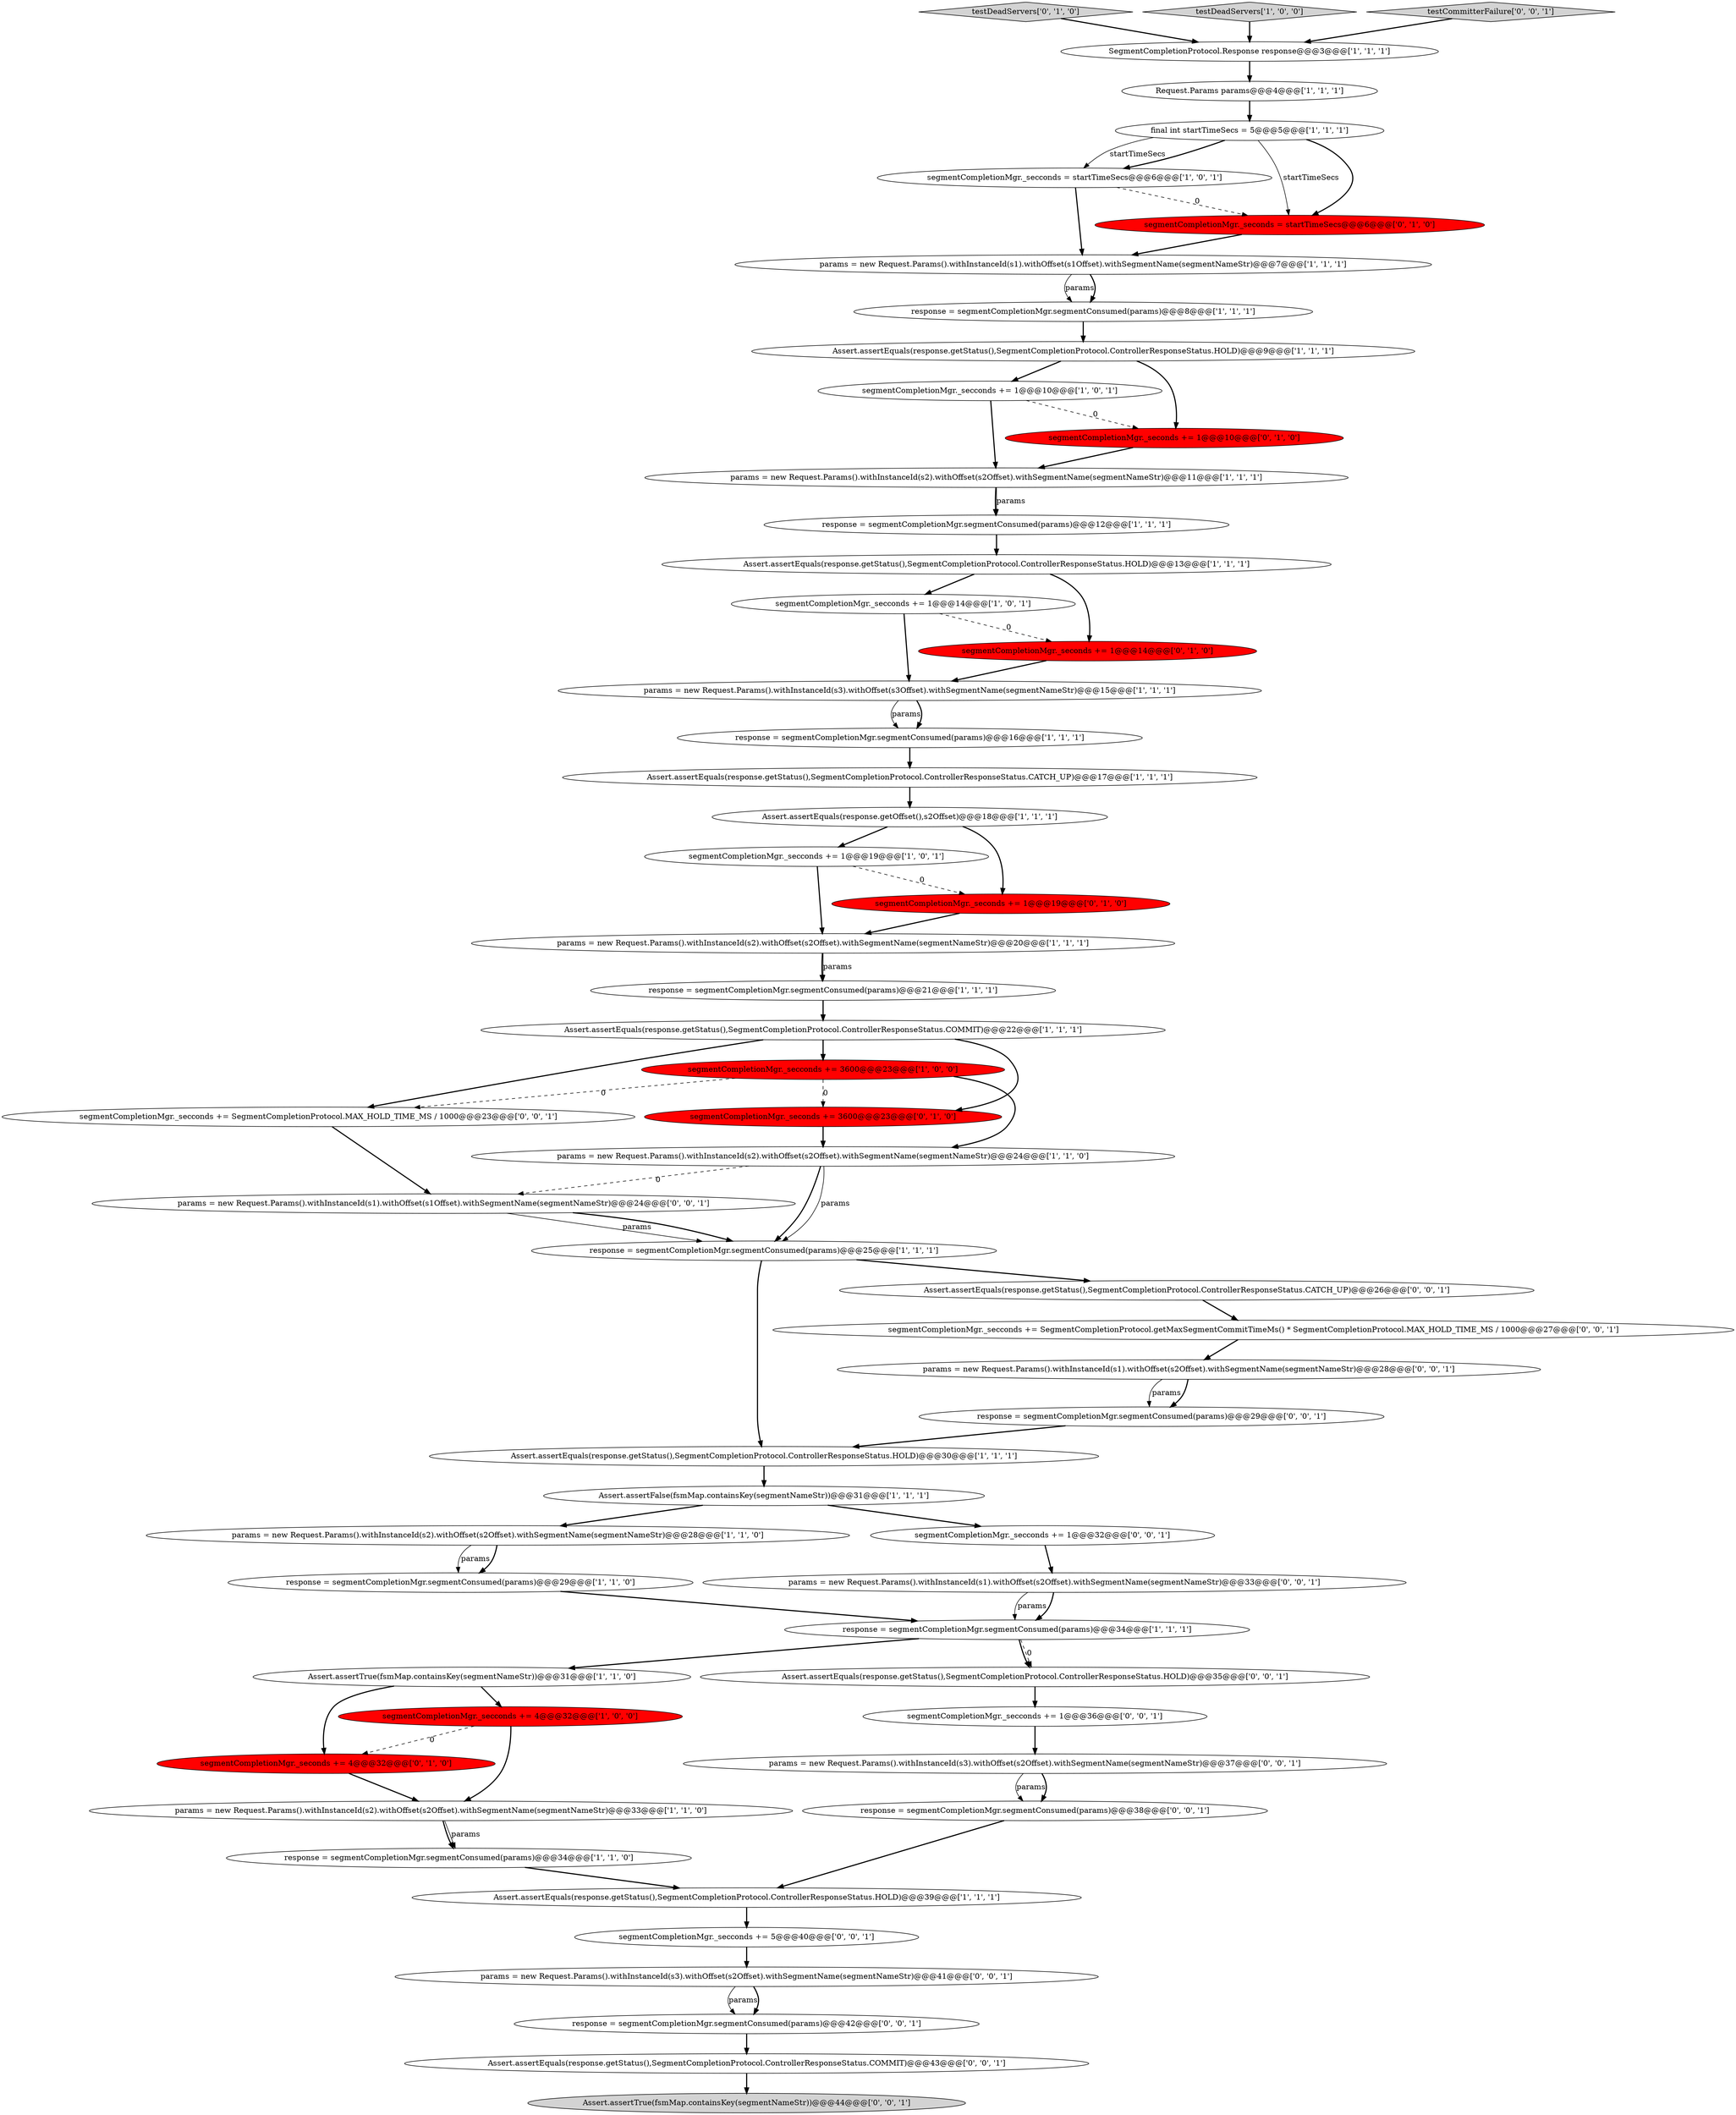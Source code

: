 digraph {
23 [style = filled, label = "params = new Request.Params().withInstanceId(s2).withOffset(s2Offset).withSegmentName(segmentNameStr)@@@33@@@['1', '1', '0']", fillcolor = white, shape = ellipse image = "AAA0AAABBB1BBB"];
21 [style = filled, label = "segmentCompletionMgr._secconds = startTimeSecs@@@6@@@['1', '0', '1']", fillcolor = white, shape = ellipse image = "AAA0AAABBB1BBB"];
24 [style = filled, label = "Assert.assertFalse(fsmMap.containsKey(segmentNameStr))@@@31@@@['1', '1', '1']", fillcolor = white, shape = ellipse image = "AAA0AAABBB1BBB"];
35 [style = filled, label = "segmentCompletionMgr._seconds = startTimeSecs@@@6@@@['0', '1', '0']", fillcolor = red, shape = ellipse image = "AAA1AAABBB2BBB"];
20 [style = filled, label = "params = new Request.Params().withInstanceId(s2).withOffset(s2Offset).withSegmentName(segmentNameStr)@@@24@@@['1', '1', '0']", fillcolor = white, shape = ellipse image = "AAA0AAABBB1BBB"];
53 [style = filled, label = "segmentCompletionMgr._secconds += 5@@@40@@@['0', '0', '1']", fillcolor = white, shape = ellipse image = "AAA0AAABBB3BBB"];
43 [style = filled, label = "Assert.assertEquals(response.getStatus(),SegmentCompletionProtocol.ControllerResponseStatus.CATCH_UP)@@@26@@@['0', '0', '1']", fillcolor = white, shape = ellipse image = "AAA0AAABBB3BBB"];
3 [style = filled, label = "SegmentCompletionProtocol.Response response@@@3@@@['1', '1', '1']", fillcolor = white, shape = ellipse image = "AAA0AAABBB1BBB"];
36 [style = filled, label = "testDeadServers['0', '1', '0']", fillcolor = lightgray, shape = diamond image = "AAA0AAABBB2BBB"];
19 [style = filled, label = "response = segmentCompletionMgr.segmentConsumed(params)@@@25@@@['1', '1', '1']", fillcolor = white, shape = ellipse image = "AAA0AAABBB1BBB"];
50 [style = filled, label = "Assert.assertEquals(response.getStatus(),SegmentCompletionProtocol.ControllerResponseStatus.COMMIT)@@@43@@@['0', '0', '1']", fillcolor = white, shape = ellipse image = "AAA0AAABBB3BBB"];
9 [style = filled, label = "params = new Request.Params().withInstanceId(s2).withOffset(s2Offset).withSegmentName(segmentNameStr)@@@28@@@['1', '1', '0']", fillcolor = white, shape = ellipse image = "AAA0AAABBB1BBB"];
54 [style = filled, label = "params = new Request.Params().withInstanceId(s3).withOffset(s2Offset).withSegmentName(segmentNameStr)@@@41@@@['0', '0', '1']", fillcolor = white, shape = ellipse image = "AAA0AAABBB3BBB"];
14 [style = filled, label = "params = new Request.Params().withInstanceId(s2).withOffset(s2Offset).withSegmentName(segmentNameStr)@@@20@@@['1', '1', '1']", fillcolor = white, shape = ellipse image = "AAA0AAABBB1BBB"];
28 [style = filled, label = "Assert.assertEquals(response.getStatus(),SegmentCompletionProtocol.ControllerResponseStatus.HOLD)@@@30@@@['1', '1', '1']", fillcolor = white, shape = ellipse image = "AAA0AAABBB1BBB"];
47 [style = filled, label = "segmentCompletionMgr._secconds += SegmentCompletionProtocol.MAX_HOLD_TIME_MS / 1000@@@23@@@['0', '0', '1']", fillcolor = white, shape = ellipse image = "AAA0AAABBB3BBB"];
30 [style = filled, label = "segmentCompletionMgr._secconds += 1@@@14@@@['1', '0', '1']", fillcolor = white, shape = ellipse image = "AAA0AAABBB1BBB"];
57 [style = filled, label = "Assert.assertEquals(response.getStatus(),SegmentCompletionProtocol.ControllerResponseStatus.HOLD)@@@35@@@['0', '0', '1']", fillcolor = white, shape = ellipse image = "AAA0AAABBB3BBB"];
2 [style = filled, label = "response = segmentCompletionMgr.segmentConsumed(params)@@@21@@@['1', '1', '1']", fillcolor = white, shape = ellipse image = "AAA0AAABBB1BBB"];
7 [style = filled, label = "Assert.assertTrue(fsmMap.containsKey(segmentNameStr))@@@31@@@['1', '1', '0']", fillcolor = white, shape = ellipse image = "AAA0AAABBB1BBB"];
41 [style = filled, label = "segmentCompletionMgr._secconds += SegmentCompletionProtocol.getMaxSegmentCommitTimeMs() * SegmentCompletionProtocol.MAX_HOLD_TIME_MS / 1000@@@27@@@['0', '0', '1']", fillcolor = white, shape = ellipse image = "AAA0AAABBB3BBB"];
51 [style = filled, label = "Assert.assertTrue(fsmMap.containsKey(segmentNameStr))@@@44@@@['0', '0', '1']", fillcolor = lightgray, shape = ellipse image = "AAA0AAABBB3BBB"];
5 [style = filled, label = "segmentCompletionMgr._secconds += 1@@@10@@@['1', '0', '1']", fillcolor = white, shape = ellipse image = "AAA0AAABBB1BBB"];
27 [style = filled, label = "final int startTimeSecs = 5@@@5@@@['1', '1', '1']", fillcolor = white, shape = ellipse image = "AAA0AAABBB1BBB"];
0 [style = filled, label = "Assert.assertEquals(response.getStatus(),SegmentCompletionProtocol.ControllerResponseStatus.HOLD)@@@13@@@['1', '1', '1']", fillcolor = white, shape = ellipse image = "AAA0AAABBB1BBB"];
6 [style = filled, label = "segmentCompletionMgr._secconds += 1@@@19@@@['1', '0', '1']", fillcolor = white, shape = ellipse image = "AAA0AAABBB1BBB"];
10 [style = filled, label = "testDeadServers['1', '0', '0']", fillcolor = lightgray, shape = diamond image = "AAA0AAABBB1BBB"];
12 [style = filled, label = "Assert.assertEquals(response.getStatus(),SegmentCompletionProtocol.ControllerResponseStatus.HOLD)@@@9@@@['1', '1', '1']", fillcolor = white, shape = ellipse image = "AAA0AAABBB1BBB"];
40 [style = filled, label = "segmentCompletionMgr._seconds += 1@@@19@@@['0', '1', '0']", fillcolor = red, shape = ellipse image = "AAA1AAABBB2BBB"];
45 [style = filled, label = "segmentCompletionMgr._secconds += 1@@@36@@@['0', '0', '1']", fillcolor = white, shape = ellipse image = "AAA0AAABBB3BBB"];
49 [style = filled, label = "params = new Request.Params().withInstanceId(s1).withOffset(s2Offset).withSegmentName(segmentNameStr)@@@28@@@['0', '0', '1']", fillcolor = white, shape = ellipse image = "AAA0AAABBB3BBB"];
55 [style = filled, label = "segmentCompletionMgr._secconds += 1@@@32@@@['0', '0', '1']", fillcolor = white, shape = ellipse image = "AAA0AAABBB3BBB"];
16 [style = filled, label = "params = new Request.Params().withInstanceId(s2).withOffset(s2Offset).withSegmentName(segmentNameStr)@@@11@@@['1', '1', '1']", fillcolor = white, shape = ellipse image = "AAA0AAABBB1BBB"];
4 [style = filled, label = "params = new Request.Params().withInstanceId(s3).withOffset(s3Offset).withSegmentName(segmentNameStr)@@@15@@@['1', '1', '1']", fillcolor = white, shape = ellipse image = "AAA0AAABBB1BBB"];
17 [style = filled, label = "response = segmentCompletionMgr.segmentConsumed(params)@@@8@@@['1', '1', '1']", fillcolor = white, shape = ellipse image = "AAA0AAABBB1BBB"];
13 [style = filled, label = "Assert.assertEquals(response.getOffset(),s2Offset)@@@18@@@['1', '1', '1']", fillcolor = white, shape = ellipse image = "AAA0AAABBB1BBB"];
22 [style = filled, label = "Assert.assertEquals(response.getStatus(),SegmentCompletionProtocol.ControllerResponseStatus.COMMIT)@@@22@@@['1', '1', '1']", fillcolor = white, shape = ellipse image = "AAA0AAABBB1BBB"];
15 [style = filled, label = "Assert.assertEquals(response.getStatus(),SegmentCompletionProtocol.ControllerResponseStatus.CATCH_UP)@@@17@@@['1', '1', '1']", fillcolor = white, shape = ellipse image = "AAA0AAABBB1BBB"];
26 [style = filled, label = "response = segmentCompletionMgr.segmentConsumed(params)@@@34@@@['1', '1', '1']", fillcolor = white, shape = ellipse image = "AAA0AAABBB1BBB"];
46 [style = filled, label = "response = segmentCompletionMgr.segmentConsumed(params)@@@42@@@['0', '0', '1']", fillcolor = white, shape = ellipse image = "AAA0AAABBB3BBB"];
31 [style = filled, label = "response = segmentCompletionMgr.segmentConsumed(params)@@@29@@@['1', '1', '0']", fillcolor = white, shape = ellipse image = "AAA0AAABBB1BBB"];
25 [style = filled, label = "response = segmentCompletionMgr.segmentConsumed(params)@@@34@@@['1', '1', '0']", fillcolor = white, shape = ellipse image = "AAA0AAABBB1BBB"];
34 [style = filled, label = "segmentCompletionMgr._seconds += 1@@@10@@@['0', '1', '0']", fillcolor = red, shape = ellipse image = "AAA1AAABBB2BBB"];
38 [style = filled, label = "segmentCompletionMgr._seconds += 4@@@32@@@['0', '1', '0']", fillcolor = red, shape = ellipse image = "AAA1AAABBB2BBB"];
58 [style = filled, label = "params = new Request.Params().withInstanceId(s1).withOffset(s2Offset).withSegmentName(segmentNameStr)@@@33@@@['0', '0', '1']", fillcolor = white, shape = ellipse image = "AAA0AAABBB3BBB"];
33 [style = filled, label = "response = segmentCompletionMgr.segmentConsumed(params)@@@16@@@['1', '1', '1']", fillcolor = white, shape = ellipse image = "AAA0AAABBB1BBB"];
37 [style = filled, label = "segmentCompletionMgr._seconds += 1@@@14@@@['0', '1', '0']", fillcolor = red, shape = ellipse image = "AAA1AAABBB2BBB"];
52 [style = filled, label = "params = new Request.Params().withInstanceId(s1).withOffset(s1Offset).withSegmentName(segmentNameStr)@@@24@@@['0', '0', '1']", fillcolor = white, shape = ellipse image = "AAA0AAABBB3BBB"];
8 [style = filled, label = "segmentCompletionMgr._secconds += 3600@@@23@@@['1', '0', '0']", fillcolor = red, shape = ellipse image = "AAA1AAABBB1BBB"];
18 [style = filled, label = "segmentCompletionMgr._secconds += 4@@@32@@@['1', '0', '0']", fillcolor = red, shape = ellipse image = "AAA1AAABBB1BBB"];
1 [style = filled, label = "params = new Request.Params().withInstanceId(s1).withOffset(s1Offset).withSegmentName(segmentNameStr)@@@7@@@['1', '1', '1']", fillcolor = white, shape = ellipse image = "AAA0AAABBB1BBB"];
29 [style = filled, label = "response = segmentCompletionMgr.segmentConsumed(params)@@@12@@@['1', '1', '1']", fillcolor = white, shape = ellipse image = "AAA0AAABBB1BBB"];
42 [style = filled, label = "response = segmentCompletionMgr.segmentConsumed(params)@@@29@@@['0', '0', '1']", fillcolor = white, shape = ellipse image = "AAA0AAABBB3BBB"];
39 [style = filled, label = "segmentCompletionMgr._seconds += 3600@@@23@@@['0', '1', '0']", fillcolor = red, shape = ellipse image = "AAA1AAABBB2BBB"];
32 [style = filled, label = "Assert.assertEquals(response.getStatus(),SegmentCompletionProtocol.ControllerResponseStatus.HOLD)@@@39@@@['1', '1', '1']", fillcolor = white, shape = ellipse image = "AAA0AAABBB1BBB"];
56 [style = filled, label = "response = segmentCompletionMgr.segmentConsumed(params)@@@38@@@['0', '0', '1']", fillcolor = white, shape = ellipse image = "AAA0AAABBB3BBB"];
44 [style = filled, label = "testCommitterFailure['0', '0', '1']", fillcolor = lightgray, shape = diamond image = "AAA0AAABBB3BBB"];
48 [style = filled, label = "params = new Request.Params().withInstanceId(s3).withOffset(s2Offset).withSegmentName(segmentNameStr)@@@37@@@['0', '0', '1']", fillcolor = white, shape = ellipse image = "AAA0AAABBB3BBB"];
11 [style = filled, label = "Request.Params params@@@4@@@['1', '1', '1']", fillcolor = white, shape = ellipse image = "AAA0AAABBB1BBB"];
32->53 [style = bold, label=""];
54->46 [style = solid, label="params"];
0->30 [style = bold, label=""];
20->52 [style = dashed, label="0"];
12->5 [style = bold, label=""];
29->0 [style = bold, label=""];
53->54 [style = bold, label=""];
49->42 [style = solid, label="params"];
45->48 [style = bold, label=""];
22->8 [style = bold, label=""];
8->20 [style = bold, label=""];
52->19 [style = solid, label="params"];
22->47 [style = bold, label=""];
21->1 [style = bold, label=""];
26->57 [style = bold, label=""];
19->28 [style = bold, label=""];
46->50 [style = bold, label=""];
26->57 [style = dashed, label="0"];
4->33 [style = solid, label="params"];
23->25 [style = bold, label=""];
15->13 [style = bold, label=""];
9->31 [style = solid, label="params"];
26->7 [style = bold, label=""];
56->32 [style = bold, label=""];
33->15 [style = bold, label=""];
1->17 [style = solid, label="params"];
54->46 [style = bold, label=""];
24->55 [style = bold, label=""];
44->3 [style = bold, label=""];
16->29 [style = bold, label=""];
3->11 [style = bold, label=""];
41->49 [style = bold, label=""];
13->40 [style = bold, label=""];
57->45 [style = bold, label=""];
52->19 [style = bold, label=""];
58->26 [style = solid, label="params"];
48->56 [style = solid, label="params"];
5->34 [style = dashed, label="0"];
1->17 [style = bold, label=""];
23->25 [style = solid, label="params"];
28->24 [style = bold, label=""];
20->19 [style = bold, label=""];
39->20 [style = bold, label=""];
18->23 [style = bold, label=""];
9->31 [style = bold, label=""];
6->40 [style = dashed, label="0"];
4->33 [style = bold, label=""];
27->35 [style = bold, label=""];
5->16 [style = bold, label=""];
31->26 [style = bold, label=""];
17->12 [style = bold, label=""];
35->1 [style = bold, label=""];
34->16 [style = bold, label=""];
7->18 [style = bold, label=""];
40->14 [style = bold, label=""];
22->39 [style = bold, label=""];
43->41 [style = bold, label=""];
14->2 [style = bold, label=""];
21->35 [style = dashed, label="0"];
58->26 [style = bold, label=""];
13->6 [style = bold, label=""];
42->28 [style = bold, label=""];
47->52 [style = bold, label=""];
27->21 [style = bold, label=""];
19->43 [style = bold, label=""];
24->9 [style = bold, label=""];
27->35 [style = solid, label="startTimeSecs"];
49->42 [style = bold, label=""];
30->37 [style = dashed, label="0"];
8->47 [style = dashed, label="0"];
48->56 [style = bold, label=""];
0->37 [style = bold, label=""];
25->32 [style = bold, label=""];
10->3 [style = bold, label=""];
38->23 [style = bold, label=""];
12->34 [style = bold, label=""];
18->38 [style = dashed, label="0"];
37->4 [style = bold, label=""];
6->14 [style = bold, label=""];
7->38 [style = bold, label=""];
30->4 [style = bold, label=""];
8->39 [style = dashed, label="0"];
50->51 [style = bold, label=""];
27->21 [style = solid, label="startTimeSecs"];
2->22 [style = bold, label=""];
20->19 [style = solid, label="params"];
16->29 [style = solid, label="params"];
14->2 [style = solid, label="params"];
55->58 [style = bold, label=""];
11->27 [style = bold, label=""];
36->3 [style = bold, label=""];
}

